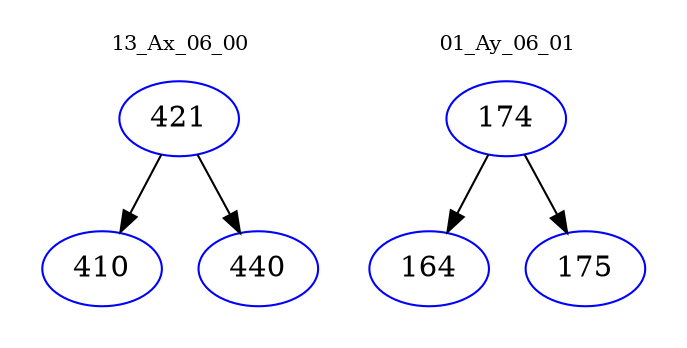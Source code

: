 digraph{
subgraph cluster_0 {
color = white
label = "13_Ax_06_00";
fontsize=10;
T0_421 [label="421", color="blue"]
T0_421 -> T0_410 [color="black"]
T0_410 [label="410", color="blue"]
T0_421 -> T0_440 [color="black"]
T0_440 [label="440", color="blue"]
}
subgraph cluster_1 {
color = white
label = "01_Ay_06_01";
fontsize=10;
T1_174 [label="174", color="blue"]
T1_174 -> T1_164 [color="black"]
T1_164 [label="164", color="blue"]
T1_174 -> T1_175 [color="black"]
T1_175 [label="175", color="blue"]
}
}
